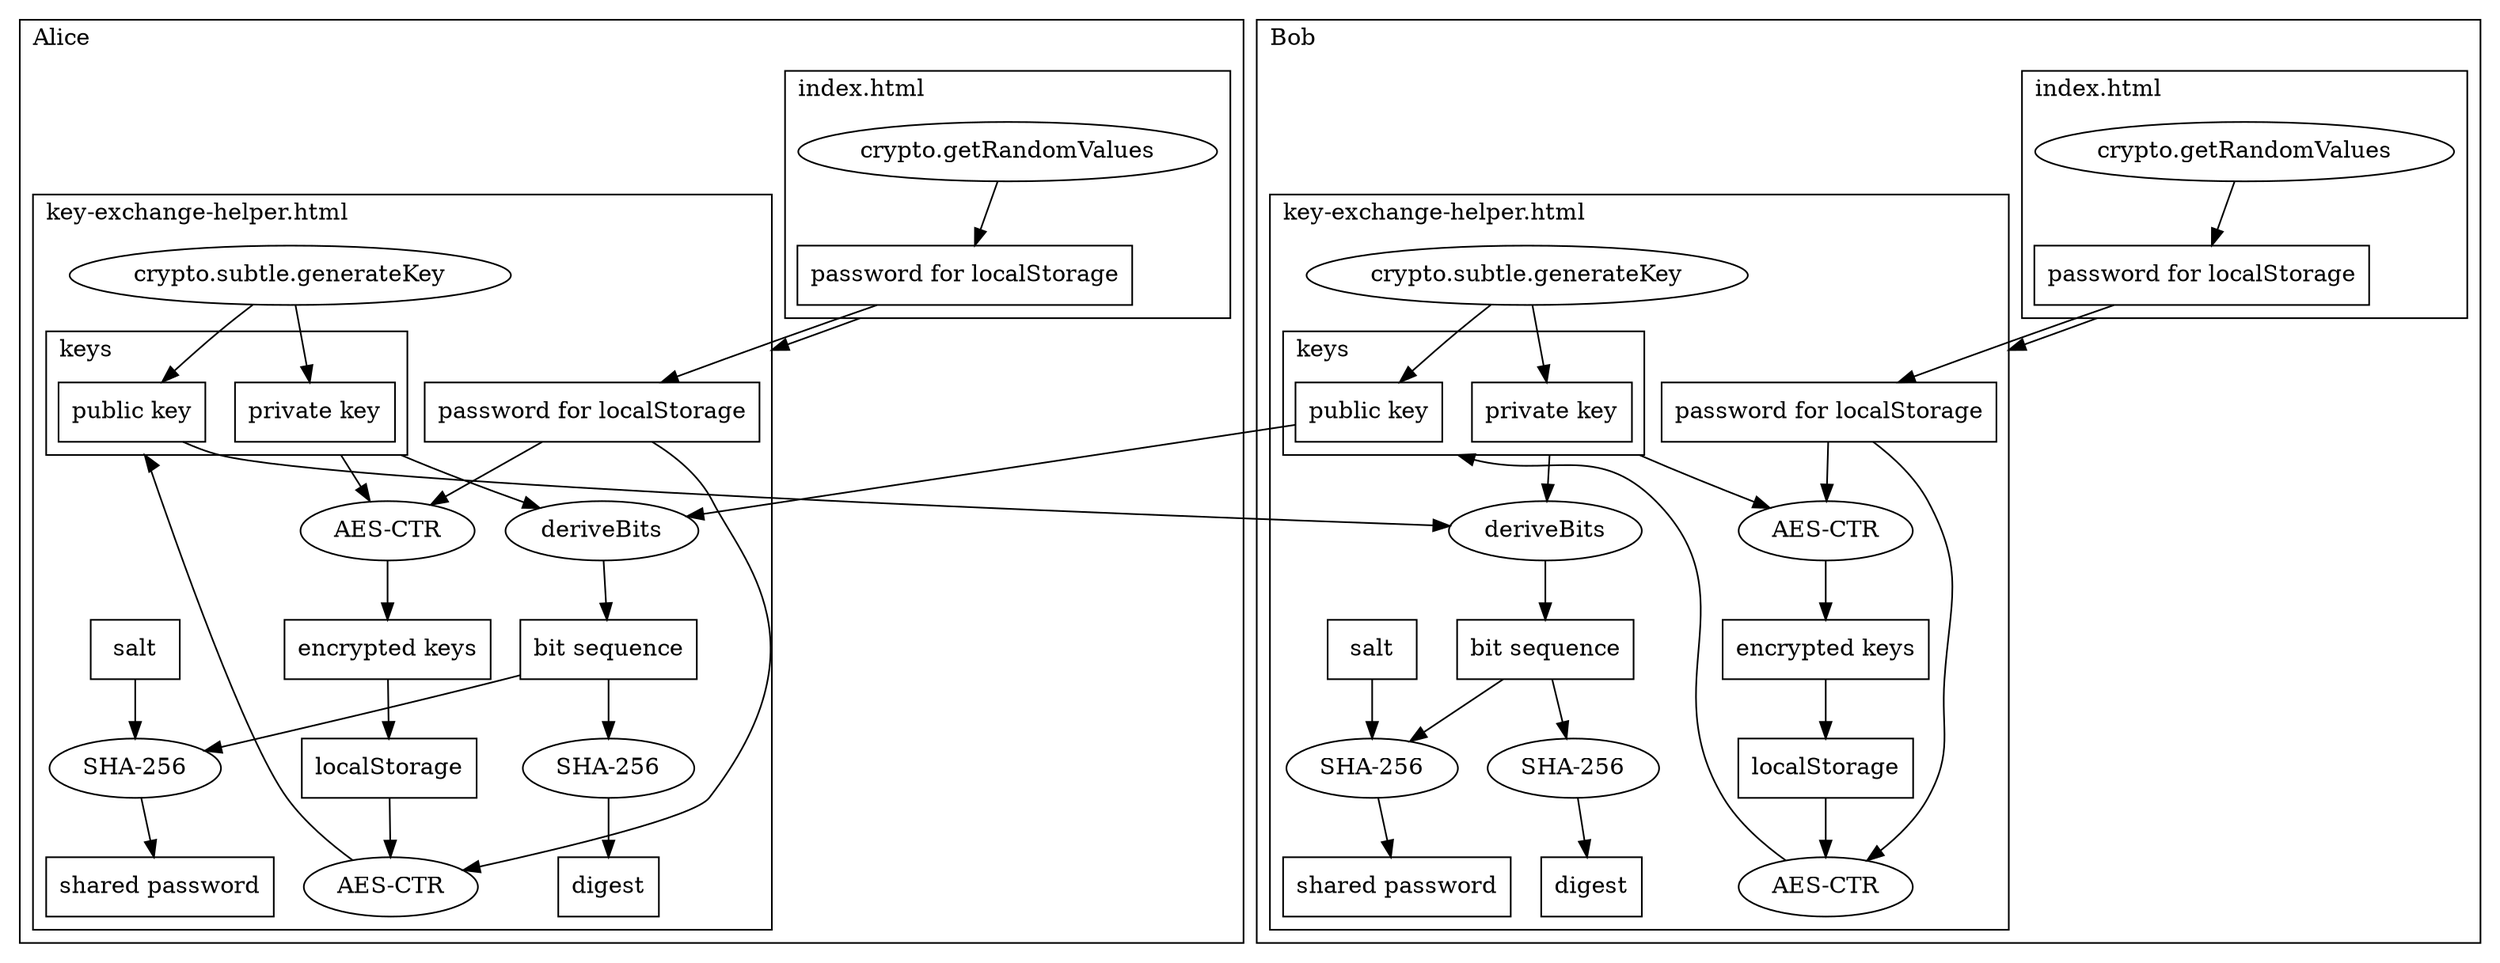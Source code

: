 digraph G {
  compound=true;
  graph [ dpi = 300];
  graph [labeljust=l]
  node [shape=box];
  subgraph cluster_alice {
    label = "Alice";
    subgraph cluster_a_index {
      label = "index.html";
      getRandomValues_a;
      lspw_a_i[label="password for localStorage"];
      getRandomValues_a[label="crypto.getRandomValues", shape="oval"];
    }
    subgraph cluster_a_keh {
      label = "key-exchange-helper.html";
      lspw_a_c[label="password for localStorage"];
      generateKey_a[label="crypto.subtle.generateKey", shape="oval"];
      subgraph cluster_keys_a{
        label = "keys";
        privateKey_a[label="private key"];
        publicKey_a[label="public key"];
      }
      eKeys_a[label="encrypted keys"];
      aes_enc_a[label="AES-CTR", shape="oval"];
      aes_dec_a[label="AES-CTR", shape="oval"];
      localStorage_a[label="localStorage"];
      deriveBits_a[label="deriveBits", shape="oval"];
      deriveBits_a->bits_a;
      bits_a[label="bit sequence"];
      bits_a->sha_d_a->digest_a;
      bits_a->sha_p_a->shared_pw_a;
      salt_a->sha_p_a;
      salt_a[label="salt"];
      digest_a[label="digest"];
      sha_d_a[label="SHA-256", shape="oval"];
      sha_p_a[label="SHA-256", shape="oval"];
      shared_pw_a[label="shared password"];
    }    
    getRandomValues_a->lspw_a_i;
    lspw_a_i->lspw_a_c;
    lspw_a_i->lspw_a_c[ ltail=cluster_a_index lhead=cluster_a_keh];
    generateKey_a->privateKey_a;
    generateKey_a->publicKey_a;
    privateKey_a->aes_enc_a->eKeys_a[ltail=cluster_keys_a];
    lspw_a_c->aes_enc_a;
    eKeys_a->localStorage_a;
    localStorage_a->aes_dec_a;
    lspw_a_c->aes_dec_a;
    aes_dec_a->publicKey_a[lhead=cluster_keys_a];
  }
  subgraph cluster_bob {
    label = "Bob";
    subgraph cluster_b_index {
      label = "index.html";
      getRandomValues_b;
      lspw_b_i[label="password for localStorage"];
      getRandomValues_b[label="crypto.getRandomValues", shape="oval"];
    }
    subgraph cluster_b_keh {
      label = "key-exchange-helper.html";
      lspw_b_c[label="password for localStorage"];
      generateKey_b[label="crypto.subtle.generateKey", shape="oval"];
      subgraph cluster_keys_b{
        label = "keys";
        privateKey_b[label="private key"];
        publicKey_b[label="public key"];
      }
      eKeys_b[label="encrypted keys"];
      aes_enc_b[label="AES-CTR", shape="oval"];
      aes_dec_b[label="AES-CTR", shape="oval"];
      localStorage_b[label="localStorage"];
      deriveBits_b[label="deriveBits", shape="oval"];
      deriveBits_b->bits_b;
      bits_b[label="bit sequence"];
      bits_b->sha_d_b->digest_b;
      bits_b->sha_p_b->shared_pw_b;
      salt_b->sha_p_b;
      salt_b[label="salt"];
      digest_b[label="digest"];
      sha_d_b[label="SHA-256", shape="oval"];
      sha_p_b[label="SHA-256", shape="oval"];
      shared_pw_b[label="shared password"];
    }    
    getRandomValues_b->lspw_b_i;
    lspw_b_i->lspw_b_c;
    lspw_b_i->lspw_b_c[ ltail=cluster_b_index lhead=cluster_b_keh];
    generateKey_b->privateKey_b;
    generateKey_b->publicKey_b;
    privateKey_b->aes_enc_b->eKeys_b[ltail=cluster_keys_b];
    lspw_b_c->aes_enc_b;
    eKeys_b->localStorage_b;
    localStorage_b->aes_dec_b;
    lspw_b_c->aes_dec_b;
    aes_dec_b->publicKey_b[lhead=cluster_keys_b];
  }
  privateKey_a->deriveBits_a[ltail=cluster_keys_a];
  publicKey_b->deriveBits_a;

  privateKey_b->deriveBits_b[ltail=cluster_keys_b];
  publicKey_a->deriveBits_b;

}